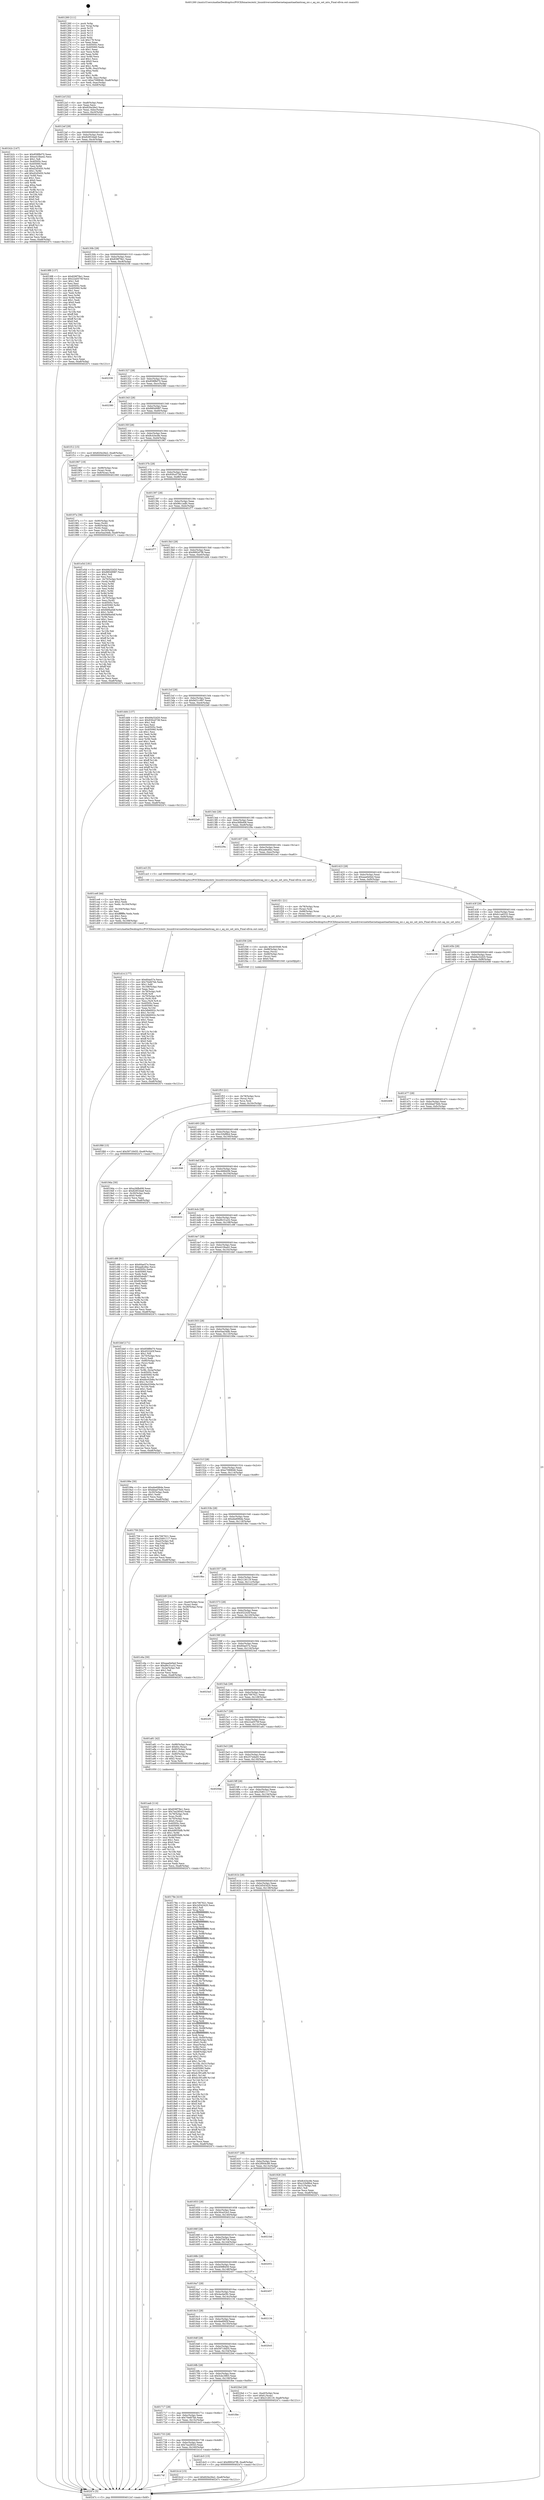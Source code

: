 digraph "0x401260" {
  label = "0x401260 (/mnt/c/Users/mathe/Desktop/tcc/POCII/binaries/extr_linuxdriversnetethernetaquantiaatlanticaq_nic.c_aq_nic_set_mtu_Final-ollvm.out::main(0))"
  labelloc = "t"
  node[shape=record]

  Entry [label="",width=0.3,height=0.3,shape=circle,fillcolor=black,style=filled]
  "0x4012cf" [label="{
     0x4012cf [32]\l
     | [instrs]\l
     &nbsp;&nbsp;0x4012cf \<+6\>: mov -0xa8(%rbp),%eax\l
     &nbsp;&nbsp;0x4012d5 \<+2\>: mov %eax,%ecx\l
     &nbsp;&nbsp;0x4012d7 \<+6\>: sub $0x820e26e2,%ecx\l
     &nbsp;&nbsp;0x4012dd \<+6\>: mov %eax,-0xbc(%rbp)\l
     &nbsp;&nbsp;0x4012e3 \<+6\>: mov %ecx,-0xc0(%rbp)\l
     &nbsp;&nbsp;0x4012e9 \<+6\>: je 0000000000401b2c \<main+0x8cc\>\l
  }"]
  "0x401b2c" [label="{
     0x401b2c [147]\l
     | [instrs]\l
     &nbsp;&nbsp;0x401b2c \<+5\>: mov $0x858f8d70,%eax\l
     &nbsp;&nbsp;0x401b31 \<+5\>: mov $0xe410ba42,%ecx\l
     &nbsp;&nbsp;0x401b36 \<+2\>: mov $0x1,%dl\l
     &nbsp;&nbsp;0x401b38 \<+7\>: mov 0x40505c,%esi\l
     &nbsp;&nbsp;0x401b3f \<+7\>: mov 0x405060,%edi\l
     &nbsp;&nbsp;0x401b46 \<+3\>: mov %esi,%r8d\l
     &nbsp;&nbsp;0x401b49 \<+7\>: sub $0xd2d5450,%r8d\l
     &nbsp;&nbsp;0x401b50 \<+4\>: sub $0x1,%r8d\l
     &nbsp;&nbsp;0x401b54 \<+7\>: add $0xd2d5450,%r8d\l
     &nbsp;&nbsp;0x401b5b \<+4\>: imul %r8d,%esi\l
     &nbsp;&nbsp;0x401b5f \<+3\>: and $0x1,%esi\l
     &nbsp;&nbsp;0x401b62 \<+3\>: cmp $0x0,%esi\l
     &nbsp;&nbsp;0x401b65 \<+4\>: sete %r9b\l
     &nbsp;&nbsp;0x401b69 \<+3\>: cmp $0xa,%edi\l
     &nbsp;&nbsp;0x401b6c \<+4\>: setl %r10b\l
     &nbsp;&nbsp;0x401b70 \<+3\>: mov %r9b,%r11b\l
     &nbsp;&nbsp;0x401b73 \<+4\>: xor $0xff,%r11b\l
     &nbsp;&nbsp;0x401b77 \<+3\>: mov %r10b,%bl\l
     &nbsp;&nbsp;0x401b7a \<+3\>: xor $0xff,%bl\l
     &nbsp;&nbsp;0x401b7d \<+3\>: xor $0x0,%dl\l
     &nbsp;&nbsp;0x401b80 \<+3\>: mov %r11b,%r14b\l
     &nbsp;&nbsp;0x401b83 \<+4\>: and $0x0,%r14b\l
     &nbsp;&nbsp;0x401b87 \<+3\>: and %dl,%r9b\l
     &nbsp;&nbsp;0x401b8a \<+3\>: mov %bl,%r15b\l
     &nbsp;&nbsp;0x401b8d \<+4\>: and $0x0,%r15b\l
     &nbsp;&nbsp;0x401b91 \<+3\>: and %dl,%r10b\l
     &nbsp;&nbsp;0x401b94 \<+3\>: or %r9b,%r14b\l
     &nbsp;&nbsp;0x401b97 \<+3\>: or %r10b,%r15b\l
     &nbsp;&nbsp;0x401b9a \<+3\>: xor %r15b,%r14b\l
     &nbsp;&nbsp;0x401b9d \<+3\>: or %bl,%r11b\l
     &nbsp;&nbsp;0x401ba0 \<+4\>: xor $0xff,%r11b\l
     &nbsp;&nbsp;0x401ba4 \<+3\>: or $0x0,%dl\l
     &nbsp;&nbsp;0x401ba7 \<+3\>: and %dl,%r11b\l
     &nbsp;&nbsp;0x401baa \<+3\>: or %r11b,%r14b\l
     &nbsp;&nbsp;0x401bad \<+4\>: test $0x1,%r14b\l
     &nbsp;&nbsp;0x401bb1 \<+3\>: cmovne %ecx,%eax\l
     &nbsp;&nbsp;0x401bb4 \<+6\>: mov %eax,-0xa8(%rbp)\l
     &nbsp;&nbsp;0x401bba \<+5\>: jmp 000000000040247c \<main+0x121c\>\l
  }"]
  "0x4012ef" [label="{
     0x4012ef [28]\l
     | [instrs]\l
     &nbsp;&nbsp;0x4012ef \<+5\>: jmp 00000000004012f4 \<main+0x94\>\l
     &nbsp;&nbsp;0x4012f4 \<+6\>: mov -0xbc(%rbp),%eax\l
     &nbsp;&nbsp;0x4012fa \<+5\>: sub $0x82853da8,%eax\l
     &nbsp;&nbsp;0x4012ff \<+6\>: mov %eax,-0xc4(%rbp)\l
     &nbsp;&nbsp;0x401305 \<+6\>: je 00000000004019f8 \<main+0x798\>\l
  }"]
  Exit [label="",width=0.3,height=0.3,shape=circle,fillcolor=black,style=filled,peripheries=2]
  "0x4019f8" [label="{
     0x4019f8 [137]\l
     | [instrs]\l
     &nbsp;&nbsp;0x4019f8 \<+5\>: mov $0x838f78e1,%eax\l
     &nbsp;&nbsp;0x4019fd \<+5\>: mov $0x22a0570f,%ecx\l
     &nbsp;&nbsp;0x401a02 \<+2\>: mov $0x1,%dl\l
     &nbsp;&nbsp;0x401a04 \<+2\>: xor %esi,%esi\l
     &nbsp;&nbsp;0x401a06 \<+7\>: mov 0x40505c,%edi\l
     &nbsp;&nbsp;0x401a0d \<+8\>: mov 0x405060,%r8d\l
     &nbsp;&nbsp;0x401a15 \<+3\>: sub $0x1,%esi\l
     &nbsp;&nbsp;0x401a18 \<+3\>: mov %edi,%r9d\l
     &nbsp;&nbsp;0x401a1b \<+3\>: add %esi,%r9d\l
     &nbsp;&nbsp;0x401a1e \<+4\>: imul %r9d,%edi\l
     &nbsp;&nbsp;0x401a22 \<+3\>: and $0x1,%edi\l
     &nbsp;&nbsp;0x401a25 \<+3\>: cmp $0x0,%edi\l
     &nbsp;&nbsp;0x401a28 \<+4\>: sete %r10b\l
     &nbsp;&nbsp;0x401a2c \<+4\>: cmp $0xa,%r8d\l
     &nbsp;&nbsp;0x401a30 \<+4\>: setl %r11b\l
     &nbsp;&nbsp;0x401a34 \<+3\>: mov %r10b,%bl\l
     &nbsp;&nbsp;0x401a37 \<+3\>: xor $0xff,%bl\l
     &nbsp;&nbsp;0x401a3a \<+3\>: mov %r11b,%r14b\l
     &nbsp;&nbsp;0x401a3d \<+4\>: xor $0xff,%r14b\l
     &nbsp;&nbsp;0x401a41 \<+3\>: xor $0x0,%dl\l
     &nbsp;&nbsp;0x401a44 \<+3\>: mov %bl,%r15b\l
     &nbsp;&nbsp;0x401a47 \<+4\>: and $0x0,%r15b\l
     &nbsp;&nbsp;0x401a4b \<+3\>: and %dl,%r10b\l
     &nbsp;&nbsp;0x401a4e \<+3\>: mov %r14b,%r12b\l
     &nbsp;&nbsp;0x401a51 \<+4\>: and $0x0,%r12b\l
     &nbsp;&nbsp;0x401a55 \<+3\>: and %dl,%r11b\l
     &nbsp;&nbsp;0x401a58 \<+3\>: or %r10b,%r15b\l
     &nbsp;&nbsp;0x401a5b \<+3\>: or %r11b,%r12b\l
     &nbsp;&nbsp;0x401a5e \<+3\>: xor %r12b,%r15b\l
     &nbsp;&nbsp;0x401a61 \<+3\>: or %r14b,%bl\l
     &nbsp;&nbsp;0x401a64 \<+3\>: xor $0xff,%bl\l
     &nbsp;&nbsp;0x401a67 \<+3\>: or $0x0,%dl\l
     &nbsp;&nbsp;0x401a6a \<+2\>: and %dl,%bl\l
     &nbsp;&nbsp;0x401a6c \<+3\>: or %bl,%r15b\l
     &nbsp;&nbsp;0x401a6f \<+4\>: test $0x1,%r15b\l
     &nbsp;&nbsp;0x401a73 \<+3\>: cmovne %ecx,%eax\l
     &nbsp;&nbsp;0x401a76 \<+6\>: mov %eax,-0xa8(%rbp)\l
     &nbsp;&nbsp;0x401a7c \<+5\>: jmp 000000000040247c \<main+0x121c\>\l
  }"]
  "0x40130b" [label="{
     0x40130b [28]\l
     | [instrs]\l
     &nbsp;&nbsp;0x40130b \<+5\>: jmp 0000000000401310 \<main+0xb0\>\l
     &nbsp;&nbsp;0x401310 \<+6\>: mov -0xbc(%rbp),%eax\l
     &nbsp;&nbsp;0x401316 \<+5\>: sub $0x838f78e1,%eax\l
     &nbsp;&nbsp;0x40131b \<+6\>: mov %eax,-0xc8(%rbp)\l
     &nbsp;&nbsp;0x401321 \<+6\>: je 0000000000402336 \<main+0x10d6\>\l
  }"]
  "0x401f68" [label="{
     0x401f68 [15]\l
     | [instrs]\l
     &nbsp;&nbsp;0x401f68 \<+10\>: movl $0x59718455,-0xa8(%rbp)\l
     &nbsp;&nbsp;0x401f72 \<+5\>: jmp 000000000040247c \<main+0x121c\>\l
  }"]
  "0x402336" [label="{
     0x402336\l
  }", style=dashed]
  "0x401327" [label="{
     0x401327 [28]\l
     | [instrs]\l
     &nbsp;&nbsp;0x401327 \<+5\>: jmp 000000000040132c \<main+0xcc\>\l
     &nbsp;&nbsp;0x40132c \<+6\>: mov -0xbc(%rbp),%eax\l
     &nbsp;&nbsp;0x401332 \<+5\>: sub $0x858f8d70,%eax\l
     &nbsp;&nbsp;0x401337 \<+6\>: mov %eax,-0xcc(%rbp)\l
     &nbsp;&nbsp;0x40133d \<+6\>: je 0000000000402380 \<main+0x1120\>\l
  }"]
  "0x401f53" [label="{
     0x401f53 [21]\l
     | [instrs]\l
     &nbsp;&nbsp;0x401f53 \<+4\>: mov -0x78(%rbp),%rcx\l
     &nbsp;&nbsp;0x401f57 \<+3\>: mov (%rcx),%rcx\l
     &nbsp;&nbsp;0x401f5a \<+3\>: mov %rcx,%rdi\l
     &nbsp;&nbsp;0x401f5d \<+6\>: mov %eax,-0x16c(%rbp)\l
     &nbsp;&nbsp;0x401f63 \<+5\>: call 0000000000401030 \<free@plt\>\l
     | [calls]\l
     &nbsp;&nbsp;0x401030 \{1\} (unknown)\l
  }"]
  "0x402380" [label="{
     0x402380\l
  }", style=dashed]
  "0x401343" [label="{
     0x401343 [28]\l
     | [instrs]\l
     &nbsp;&nbsp;0x401343 \<+5\>: jmp 0000000000401348 \<main+0xe8\>\l
     &nbsp;&nbsp;0x401348 \<+6\>: mov -0xbc(%rbp),%eax\l
     &nbsp;&nbsp;0x40134e \<+5\>: sub $0x88049987,%eax\l
     &nbsp;&nbsp;0x401353 \<+6\>: mov %eax,-0xd0(%rbp)\l
     &nbsp;&nbsp;0x401359 \<+6\>: je 0000000000401f12 \<main+0xcb2\>\l
  }"]
  "0x401f36" [label="{
     0x401f36 [29]\l
     | [instrs]\l
     &nbsp;&nbsp;0x401f36 \<+10\>: movabs $0x4030d6,%rdi\l
     &nbsp;&nbsp;0x401f40 \<+4\>: mov -0x68(%rbp),%rcx\l
     &nbsp;&nbsp;0x401f44 \<+2\>: mov %eax,(%rcx)\l
     &nbsp;&nbsp;0x401f46 \<+4\>: mov -0x68(%rbp),%rcx\l
     &nbsp;&nbsp;0x401f4a \<+2\>: mov (%rcx),%esi\l
     &nbsp;&nbsp;0x401f4c \<+2\>: mov $0x0,%al\l
     &nbsp;&nbsp;0x401f4e \<+5\>: call 0000000000401040 \<printf@plt\>\l
     | [calls]\l
     &nbsp;&nbsp;0x401040 \{1\} (unknown)\l
  }"]
  "0x401f12" [label="{
     0x401f12 [15]\l
     | [instrs]\l
     &nbsp;&nbsp;0x401f12 \<+10\>: movl $0x820e26e2,-0xa8(%rbp)\l
     &nbsp;&nbsp;0x401f1c \<+5\>: jmp 000000000040247c \<main+0x121c\>\l
  }"]
  "0x40135f" [label="{
     0x40135f [28]\l
     | [instrs]\l
     &nbsp;&nbsp;0x40135f \<+5\>: jmp 0000000000401364 \<main+0x104\>\l
     &nbsp;&nbsp;0x401364 \<+6\>: mov -0xbc(%rbp),%eax\l
     &nbsp;&nbsp;0x40136a \<+5\>: sub $0x8c43ec8e,%eax\l
     &nbsp;&nbsp;0x40136f \<+6\>: mov %eax,-0xd4(%rbp)\l
     &nbsp;&nbsp;0x401375 \<+6\>: je 0000000000401967 \<main+0x707\>\l
  }"]
  "0x401d14" [label="{
     0x401d14 [177]\l
     | [instrs]\l
     &nbsp;&nbsp;0x401d14 \<+5\>: mov $0x60ae57e,%ecx\l
     &nbsp;&nbsp;0x401d19 \<+5\>: mov $0x70efd7bb,%edx\l
     &nbsp;&nbsp;0x401d1e \<+3\>: mov $0x1,%dil\l
     &nbsp;&nbsp;0x401d21 \<+6\>: mov -0x168(%rbp),%esi\l
     &nbsp;&nbsp;0x401d27 \<+3\>: imul %eax,%esi\l
     &nbsp;&nbsp;0x401d2a \<+4\>: mov -0x78(%rbp),%r8\l
     &nbsp;&nbsp;0x401d2e \<+3\>: mov (%r8),%r8\l
     &nbsp;&nbsp;0x401d31 \<+4\>: mov -0x70(%rbp),%r9\l
     &nbsp;&nbsp;0x401d35 \<+3\>: movslq (%r9),%r9\l
     &nbsp;&nbsp;0x401d38 \<+4\>: mov %esi,(%r8,%r9,4)\l
     &nbsp;&nbsp;0x401d3c \<+7\>: mov 0x40505c,%eax\l
     &nbsp;&nbsp;0x401d43 \<+7\>: mov 0x405060,%esi\l
     &nbsp;&nbsp;0x401d4a \<+3\>: mov %eax,%r10d\l
     &nbsp;&nbsp;0x401d4d \<+7\>: sub $0x3db6002c,%r10d\l
     &nbsp;&nbsp;0x401d54 \<+4\>: sub $0x1,%r10d\l
     &nbsp;&nbsp;0x401d58 \<+7\>: add $0x3db6002c,%r10d\l
     &nbsp;&nbsp;0x401d5f \<+4\>: imul %r10d,%eax\l
     &nbsp;&nbsp;0x401d63 \<+3\>: and $0x1,%eax\l
     &nbsp;&nbsp;0x401d66 \<+3\>: cmp $0x0,%eax\l
     &nbsp;&nbsp;0x401d69 \<+4\>: sete %r11b\l
     &nbsp;&nbsp;0x401d6d \<+3\>: cmp $0xa,%esi\l
     &nbsp;&nbsp;0x401d70 \<+3\>: setl %bl\l
     &nbsp;&nbsp;0x401d73 \<+3\>: mov %r11b,%r14b\l
     &nbsp;&nbsp;0x401d76 \<+4\>: xor $0xff,%r14b\l
     &nbsp;&nbsp;0x401d7a \<+3\>: mov %bl,%r15b\l
     &nbsp;&nbsp;0x401d7d \<+4\>: xor $0xff,%r15b\l
     &nbsp;&nbsp;0x401d81 \<+4\>: xor $0x0,%dil\l
     &nbsp;&nbsp;0x401d85 \<+3\>: mov %r14b,%r12b\l
     &nbsp;&nbsp;0x401d88 \<+4\>: and $0x0,%r12b\l
     &nbsp;&nbsp;0x401d8c \<+3\>: and %dil,%r11b\l
     &nbsp;&nbsp;0x401d8f \<+3\>: mov %r15b,%r13b\l
     &nbsp;&nbsp;0x401d92 \<+4\>: and $0x0,%r13b\l
     &nbsp;&nbsp;0x401d96 \<+3\>: and %dil,%bl\l
     &nbsp;&nbsp;0x401d99 \<+3\>: or %r11b,%r12b\l
     &nbsp;&nbsp;0x401d9c \<+3\>: or %bl,%r13b\l
     &nbsp;&nbsp;0x401d9f \<+3\>: xor %r13b,%r12b\l
     &nbsp;&nbsp;0x401da2 \<+3\>: or %r15b,%r14b\l
     &nbsp;&nbsp;0x401da5 \<+4\>: xor $0xff,%r14b\l
     &nbsp;&nbsp;0x401da9 \<+4\>: or $0x0,%dil\l
     &nbsp;&nbsp;0x401dad \<+3\>: and %dil,%r14b\l
     &nbsp;&nbsp;0x401db0 \<+3\>: or %r14b,%r12b\l
     &nbsp;&nbsp;0x401db3 \<+4\>: test $0x1,%r12b\l
     &nbsp;&nbsp;0x401db7 \<+3\>: cmovne %edx,%ecx\l
     &nbsp;&nbsp;0x401dba \<+6\>: mov %ecx,-0xa8(%rbp)\l
     &nbsp;&nbsp;0x401dc0 \<+5\>: jmp 000000000040247c \<main+0x121c\>\l
  }"]
  "0x401967" [label="{
     0x401967 [19]\l
     | [instrs]\l
     &nbsp;&nbsp;0x401967 \<+7\>: mov -0x98(%rbp),%rax\l
     &nbsp;&nbsp;0x40196e \<+3\>: mov (%rax),%rax\l
     &nbsp;&nbsp;0x401971 \<+4\>: mov 0x8(%rax),%rdi\l
     &nbsp;&nbsp;0x401975 \<+5\>: call 0000000000401060 \<atoi@plt\>\l
     | [calls]\l
     &nbsp;&nbsp;0x401060 \{1\} (unknown)\l
  }"]
  "0x40137b" [label="{
     0x40137b [28]\l
     | [instrs]\l
     &nbsp;&nbsp;0x40137b \<+5\>: jmp 0000000000401380 \<main+0x120\>\l
     &nbsp;&nbsp;0x401380 \<+6\>: mov -0xbc(%rbp),%eax\l
     &nbsp;&nbsp;0x401386 \<+5\>: sub $0x930cd738,%eax\l
     &nbsp;&nbsp;0x40138b \<+6\>: mov %eax,-0xd8(%rbp)\l
     &nbsp;&nbsp;0x401391 \<+6\>: je 0000000000401e5d \<main+0xbfd\>\l
  }"]
  "0x401ce8" [label="{
     0x401ce8 [44]\l
     | [instrs]\l
     &nbsp;&nbsp;0x401ce8 \<+2\>: xor %ecx,%ecx\l
     &nbsp;&nbsp;0x401cea \<+5\>: mov $0x2,%edx\l
     &nbsp;&nbsp;0x401cef \<+6\>: mov %edx,-0x164(%rbp)\l
     &nbsp;&nbsp;0x401cf5 \<+1\>: cltd\l
     &nbsp;&nbsp;0x401cf6 \<+6\>: mov -0x164(%rbp),%esi\l
     &nbsp;&nbsp;0x401cfc \<+2\>: idiv %esi\l
     &nbsp;&nbsp;0x401cfe \<+6\>: imul $0xfffffffe,%edx,%edx\l
     &nbsp;&nbsp;0x401d04 \<+3\>: sub $0x1,%ecx\l
     &nbsp;&nbsp;0x401d07 \<+2\>: sub %ecx,%edx\l
     &nbsp;&nbsp;0x401d09 \<+6\>: mov %edx,-0x168(%rbp)\l
     &nbsp;&nbsp;0x401d0f \<+5\>: call 0000000000401160 \<next_i\>\l
     | [calls]\l
     &nbsp;&nbsp;0x401160 \{1\} (/mnt/c/Users/mathe/Desktop/tcc/POCII/binaries/extr_linuxdriversnetethernetaquantiaatlanticaq_nic.c_aq_nic_set_mtu_Final-ollvm.out::next_i)\l
  }"]
  "0x401e5d" [label="{
     0x401e5d [181]\l
     | [instrs]\l
     &nbsp;&nbsp;0x401e5d \<+5\>: mov $0xb9a32d20,%eax\l
     &nbsp;&nbsp;0x401e62 \<+5\>: mov $0x88049987,%ecx\l
     &nbsp;&nbsp;0x401e67 \<+2\>: mov $0x1,%dl\l
     &nbsp;&nbsp;0x401e69 \<+2\>: xor %esi,%esi\l
     &nbsp;&nbsp;0x401e6b \<+4\>: mov -0x70(%rbp),%rdi\l
     &nbsp;&nbsp;0x401e6f \<+3\>: mov (%rdi),%r8d\l
     &nbsp;&nbsp;0x401e72 \<+3\>: mov %esi,%r9d\l
     &nbsp;&nbsp;0x401e75 \<+3\>: sub %r8d,%r9d\l
     &nbsp;&nbsp;0x401e78 \<+3\>: mov %esi,%r8d\l
     &nbsp;&nbsp;0x401e7b \<+4\>: sub $0x1,%r8d\l
     &nbsp;&nbsp;0x401e7f \<+3\>: add %r8d,%r9d\l
     &nbsp;&nbsp;0x401e82 \<+3\>: sub %r9d,%esi\l
     &nbsp;&nbsp;0x401e85 \<+4\>: mov -0x70(%rbp),%rdi\l
     &nbsp;&nbsp;0x401e89 \<+2\>: mov %esi,(%rdi)\l
     &nbsp;&nbsp;0x401e8b \<+7\>: mov 0x40505c,%esi\l
     &nbsp;&nbsp;0x401e92 \<+8\>: mov 0x405060,%r8d\l
     &nbsp;&nbsp;0x401e9a \<+3\>: mov %esi,%r9d\l
     &nbsp;&nbsp;0x401e9d \<+7\>: sub $0x9df4a0df,%r9d\l
     &nbsp;&nbsp;0x401ea4 \<+4\>: sub $0x1,%r9d\l
     &nbsp;&nbsp;0x401ea8 \<+7\>: add $0x9df4a0df,%r9d\l
     &nbsp;&nbsp;0x401eaf \<+4\>: imul %r9d,%esi\l
     &nbsp;&nbsp;0x401eb3 \<+3\>: and $0x1,%esi\l
     &nbsp;&nbsp;0x401eb6 \<+3\>: cmp $0x0,%esi\l
     &nbsp;&nbsp;0x401eb9 \<+4\>: sete %r10b\l
     &nbsp;&nbsp;0x401ebd \<+4\>: cmp $0xa,%r8d\l
     &nbsp;&nbsp;0x401ec1 \<+4\>: setl %r11b\l
     &nbsp;&nbsp;0x401ec5 \<+3\>: mov %r10b,%bl\l
     &nbsp;&nbsp;0x401ec8 \<+3\>: xor $0xff,%bl\l
     &nbsp;&nbsp;0x401ecb \<+3\>: mov %r11b,%r14b\l
     &nbsp;&nbsp;0x401ece \<+4\>: xor $0xff,%r14b\l
     &nbsp;&nbsp;0x401ed2 \<+3\>: xor $0x1,%dl\l
     &nbsp;&nbsp;0x401ed5 \<+3\>: mov %bl,%r15b\l
     &nbsp;&nbsp;0x401ed8 \<+4\>: and $0xff,%r15b\l
     &nbsp;&nbsp;0x401edc \<+3\>: and %dl,%r10b\l
     &nbsp;&nbsp;0x401edf \<+3\>: mov %r14b,%r12b\l
     &nbsp;&nbsp;0x401ee2 \<+4\>: and $0xff,%r12b\l
     &nbsp;&nbsp;0x401ee6 \<+3\>: and %dl,%r11b\l
     &nbsp;&nbsp;0x401ee9 \<+3\>: or %r10b,%r15b\l
     &nbsp;&nbsp;0x401eec \<+3\>: or %r11b,%r12b\l
     &nbsp;&nbsp;0x401eef \<+3\>: xor %r12b,%r15b\l
     &nbsp;&nbsp;0x401ef2 \<+3\>: or %r14b,%bl\l
     &nbsp;&nbsp;0x401ef5 \<+3\>: xor $0xff,%bl\l
     &nbsp;&nbsp;0x401ef8 \<+3\>: or $0x1,%dl\l
     &nbsp;&nbsp;0x401efb \<+2\>: and %dl,%bl\l
     &nbsp;&nbsp;0x401efd \<+3\>: or %bl,%r15b\l
     &nbsp;&nbsp;0x401f00 \<+4\>: test $0x1,%r15b\l
     &nbsp;&nbsp;0x401f04 \<+3\>: cmovne %ecx,%eax\l
     &nbsp;&nbsp;0x401f07 \<+6\>: mov %eax,-0xa8(%rbp)\l
     &nbsp;&nbsp;0x401f0d \<+5\>: jmp 000000000040247c \<main+0x121c\>\l
  }"]
  "0x401397" [label="{
     0x401397 [28]\l
     | [instrs]\l
     &nbsp;&nbsp;0x401397 \<+5\>: jmp 000000000040139c \<main+0x13c\>\l
     &nbsp;&nbsp;0x40139c \<+6\>: mov -0xbc(%rbp),%eax\l
     &nbsp;&nbsp;0x4013a2 \<+5\>: sub $0x96c1adfc,%eax\l
     &nbsp;&nbsp;0x4013a7 \<+6\>: mov %eax,-0xdc(%rbp)\l
     &nbsp;&nbsp;0x4013ad \<+6\>: je 0000000000401f77 \<main+0xd17\>\l
  }"]
  "0x40174f" [label="{
     0x40174f\l
  }", style=dashed]
  "0x401f77" [label="{
     0x401f77\l
  }", style=dashed]
  "0x4013b3" [label="{
     0x4013b3 [28]\l
     | [instrs]\l
     &nbsp;&nbsp;0x4013b3 \<+5\>: jmp 00000000004013b8 \<main+0x158\>\l
     &nbsp;&nbsp;0x4013b8 \<+6\>: mov -0xbc(%rbp),%eax\l
     &nbsp;&nbsp;0x4013be \<+5\>: sub $0x9992d7f8,%eax\l
     &nbsp;&nbsp;0x4013c3 \<+6\>: mov %eax,-0xe0(%rbp)\l
     &nbsp;&nbsp;0x4013c9 \<+6\>: je 0000000000401dd4 \<main+0xb74\>\l
  }"]
  "0x401b1d" [label="{
     0x401b1d [15]\l
     | [instrs]\l
     &nbsp;&nbsp;0x401b1d \<+10\>: movl $0x820e26e2,-0xa8(%rbp)\l
     &nbsp;&nbsp;0x401b27 \<+5\>: jmp 000000000040247c \<main+0x121c\>\l
  }"]
  "0x401dd4" [label="{
     0x401dd4 [137]\l
     | [instrs]\l
     &nbsp;&nbsp;0x401dd4 \<+5\>: mov $0xb9a32d20,%eax\l
     &nbsp;&nbsp;0x401dd9 \<+5\>: mov $0x930cd738,%ecx\l
     &nbsp;&nbsp;0x401dde \<+2\>: mov $0x1,%dl\l
     &nbsp;&nbsp;0x401de0 \<+2\>: xor %esi,%esi\l
     &nbsp;&nbsp;0x401de2 \<+7\>: mov 0x40505c,%edi\l
     &nbsp;&nbsp;0x401de9 \<+8\>: mov 0x405060,%r8d\l
     &nbsp;&nbsp;0x401df1 \<+3\>: sub $0x1,%esi\l
     &nbsp;&nbsp;0x401df4 \<+3\>: mov %edi,%r9d\l
     &nbsp;&nbsp;0x401df7 \<+3\>: add %esi,%r9d\l
     &nbsp;&nbsp;0x401dfa \<+4\>: imul %r9d,%edi\l
     &nbsp;&nbsp;0x401dfe \<+3\>: and $0x1,%edi\l
     &nbsp;&nbsp;0x401e01 \<+3\>: cmp $0x0,%edi\l
     &nbsp;&nbsp;0x401e04 \<+4\>: sete %r10b\l
     &nbsp;&nbsp;0x401e08 \<+4\>: cmp $0xa,%r8d\l
     &nbsp;&nbsp;0x401e0c \<+4\>: setl %r11b\l
     &nbsp;&nbsp;0x401e10 \<+3\>: mov %r10b,%bl\l
     &nbsp;&nbsp;0x401e13 \<+3\>: xor $0xff,%bl\l
     &nbsp;&nbsp;0x401e16 \<+3\>: mov %r11b,%r14b\l
     &nbsp;&nbsp;0x401e19 \<+4\>: xor $0xff,%r14b\l
     &nbsp;&nbsp;0x401e1d \<+3\>: xor $0x1,%dl\l
     &nbsp;&nbsp;0x401e20 \<+3\>: mov %bl,%r15b\l
     &nbsp;&nbsp;0x401e23 \<+4\>: and $0xff,%r15b\l
     &nbsp;&nbsp;0x401e27 \<+3\>: and %dl,%r10b\l
     &nbsp;&nbsp;0x401e2a \<+3\>: mov %r14b,%r12b\l
     &nbsp;&nbsp;0x401e2d \<+4\>: and $0xff,%r12b\l
     &nbsp;&nbsp;0x401e31 \<+3\>: and %dl,%r11b\l
     &nbsp;&nbsp;0x401e34 \<+3\>: or %r10b,%r15b\l
     &nbsp;&nbsp;0x401e37 \<+3\>: or %r11b,%r12b\l
     &nbsp;&nbsp;0x401e3a \<+3\>: xor %r12b,%r15b\l
     &nbsp;&nbsp;0x401e3d \<+3\>: or %r14b,%bl\l
     &nbsp;&nbsp;0x401e40 \<+3\>: xor $0xff,%bl\l
     &nbsp;&nbsp;0x401e43 \<+3\>: or $0x1,%dl\l
     &nbsp;&nbsp;0x401e46 \<+2\>: and %dl,%bl\l
     &nbsp;&nbsp;0x401e48 \<+3\>: or %bl,%r15b\l
     &nbsp;&nbsp;0x401e4b \<+4\>: test $0x1,%r15b\l
     &nbsp;&nbsp;0x401e4f \<+3\>: cmovne %ecx,%eax\l
     &nbsp;&nbsp;0x401e52 \<+6\>: mov %eax,-0xa8(%rbp)\l
     &nbsp;&nbsp;0x401e58 \<+5\>: jmp 000000000040247c \<main+0x121c\>\l
  }"]
  "0x4013cf" [label="{
     0x4013cf [28]\l
     | [instrs]\l
     &nbsp;&nbsp;0x4013cf \<+5\>: jmp 00000000004013d4 \<main+0x174\>\l
     &nbsp;&nbsp;0x4013d4 \<+6\>: mov -0xbc(%rbp),%eax\l
     &nbsp;&nbsp;0x4013da \<+5\>: sub $0x9d31c997,%eax\l
     &nbsp;&nbsp;0x4013df \<+6\>: mov %eax,-0xe4(%rbp)\l
     &nbsp;&nbsp;0x4013e5 \<+6\>: je 00000000004022a9 \<main+0x1049\>\l
  }"]
  "0x401733" [label="{
     0x401733 [28]\l
     | [instrs]\l
     &nbsp;&nbsp;0x401733 \<+5\>: jmp 0000000000401738 \<main+0x4d8\>\l
     &nbsp;&nbsp;0x401738 \<+6\>: mov -0xbc(%rbp),%eax\l
     &nbsp;&nbsp;0x40173e \<+5\>: sub $0x7ea28543,%eax\l
     &nbsp;&nbsp;0x401743 \<+6\>: mov %eax,-0x160(%rbp)\l
     &nbsp;&nbsp;0x401749 \<+6\>: je 0000000000401b1d \<main+0x8bd\>\l
  }"]
  "0x4022a9" [label="{
     0x4022a9\l
  }", style=dashed]
  "0x4013eb" [label="{
     0x4013eb [28]\l
     | [instrs]\l
     &nbsp;&nbsp;0x4013eb \<+5\>: jmp 00000000004013f0 \<main+0x190\>\l
     &nbsp;&nbsp;0x4013f0 \<+6\>: mov -0xbc(%rbp),%eax\l
     &nbsp;&nbsp;0x4013f6 \<+5\>: sub $0xa36fbd08,%eax\l
     &nbsp;&nbsp;0x4013fb \<+6\>: mov %eax,-0xe8(%rbp)\l
     &nbsp;&nbsp;0x401401 \<+6\>: je 000000000040229a \<main+0x103a\>\l
  }"]
  "0x401dc5" [label="{
     0x401dc5 [15]\l
     | [instrs]\l
     &nbsp;&nbsp;0x401dc5 \<+10\>: movl $0x9992d7f8,-0xa8(%rbp)\l
     &nbsp;&nbsp;0x401dcf \<+5\>: jmp 000000000040247c \<main+0x121c\>\l
  }"]
  "0x40229a" [label="{
     0x40229a\l
  }", style=dashed]
  "0x401407" [label="{
     0x401407 [28]\l
     | [instrs]\l
     &nbsp;&nbsp;0x401407 \<+5\>: jmp 000000000040140c \<main+0x1ac\>\l
     &nbsp;&nbsp;0x40140c \<+6\>: mov -0xbc(%rbp),%eax\l
     &nbsp;&nbsp;0x401412 \<+5\>: sub $0xaa8cdfac,%eax\l
     &nbsp;&nbsp;0x401417 \<+6\>: mov %eax,-0xec(%rbp)\l
     &nbsp;&nbsp;0x40141d \<+6\>: je 0000000000401ce3 \<main+0xa83\>\l
  }"]
  "0x401717" [label="{
     0x401717 [28]\l
     | [instrs]\l
     &nbsp;&nbsp;0x401717 \<+5\>: jmp 000000000040171c \<main+0x4bc\>\l
     &nbsp;&nbsp;0x40171c \<+6\>: mov -0xbc(%rbp),%eax\l
     &nbsp;&nbsp;0x401722 \<+5\>: sub $0x70efd7bb,%eax\l
     &nbsp;&nbsp;0x401727 \<+6\>: mov %eax,-0x15c(%rbp)\l
     &nbsp;&nbsp;0x40172d \<+6\>: je 0000000000401dc5 \<main+0xb65\>\l
  }"]
  "0x401ce3" [label="{
     0x401ce3 [5]\l
     | [instrs]\l
     &nbsp;&nbsp;0x401ce3 \<+5\>: call 0000000000401160 \<next_i\>\l
     | [calls]\l
     &nbsp;&nbsp;0x401160 \{1\} (/mnt/c/Users/mathe/Desktop/tcc/POCII/binaries/extr_linuxdriversnetethernetaquantiaatlanticaq_nic.c_aq_nic_set_mtu_Final-ollvm.out::next_i)\l
  }"]
  "0x401423" [label="{
     0x401423 [28]\l
     | [instrs]\l
     &nbsp;&nbsp;0x401423 \<+5\>: jmp 0000000000401428 \<main+0x1c8\>\l
     &nbsp;&nbsp;0x401428 \<+6\>: mov -0xbc(%rbp),%eax\l
     &nbsp;&nbsp;0x40142e \<+5\>: sub $0xaaa0e0ed,%eax\l
     &nbsp;&nbsp;0x401433 \<+6\>: mov %eax,-0xf0(%rbp)\l
     &nbsp;&nbsp;0x401439 \<+6\>: je 0000000000401f21 \<main+0xcc1\>\l
  }"]
  "0x401fbe" [label="{
     0x401fbe\l
  }", style=dashed]
  "0x401f21" [label="{
     0x401f21 [21]\l
     | [instrs]\l
     &nbsp;&nbsp;0x401f21 \<+4\>: mov -0x78(%rbp),%rax\l
     &nbsp;&nbsp;0x401f25 \<+3\>: mov (%rax),%rdi\l
     &nbsp;&nbsp;0x401f28 \<+7\>: mov -0x88(%rbp),%rax\l
     &nbsp;&nbsp;0x401f2f \<+2\>: mov (%rax),%esi\l
     &nbsp;&nbsp;0x401f31 \<+5\>: call 0000000000401240 \<aq_nic_set_mtu\>\l
     | [calls]\l
     &nbsp;&nbsp;0x401240 \{1\} (/mnt/c/Users/mathe/Desktop/tcc/POCII/binaries/extr_linuxdriversnetethernetaquantiaatlanticaq_nic.c_aq_nic_set_mtu_Final-ollvm.out::aq_nic_set_mtu)\l
  }"]
  "0x40143f" [label="{
     0x40143f [28]\l
     | [instrs]\l
     &nbsp;&nbsp;0x40143f \<+5\>: jmp 0000000000401444 \<main+0x1e4\>\l
     &nbsp;&nbsp;0x401444 \<+6\>: mov -0xbc(%rbp),%eax\l
     &nbsp;&nbsp;0x40144a \<+5\>: sub $0xb1ca6532,%eax\l
     &nbsp;&nbsp;0x40144f \<+6\>: mov %eax,-0xf4(%rbp)\l
     &nbsp;&nbsp;0x401455 \<+6\>: je 0000000000402238 \<main+0xfd8\>\l
  }"]
  "0x4016fb" [label="{
     0x4016fb [28]\l
     | [instrs]\l
     &nbsp;&nbsp;0x4016fb \<+5\>: jmp 0000000000401700 \<main+0x4a0\>\l
     &nbsp;&nbsp;0x401700 \<+6\>: mov -0xbc(%rbp),%eax\l
     &nbsp;&nbsp;0x401706 \<+5\>: sub $0x5cbc3903,%eax\l
     &nbsp;&nbsp;0x40170b \<+6\>: mov %eax,-0x158(%rbp)\l
     &nbsp;&nbsp;0x401711 \<+6\>: je 0000000000401fbe \<main+0xd5e\>\l
  }"]
  "0x402238" [label="{
     0x402238\l
  }", style=dashed]
  "0x40145b" [label="{
     0x40145b [28]\l
     | [instrs]\l
     &nbsp;&nbsp;0x40145b \<+5\>: jmp 0000000000401460 \<main+0x200\>\l
     &nbsp;&nbsp;0x401460 \<+6\>: mov -0xbc(%rbp),%eax\l
     &nbsp;&nbsp;0x401466 \<+5\>: sub $0xb9a32d20,%eax\l
     &nbsp;&nbsp;0x40146b \<+6\>: mov %eax,-0xf8(%rbp)\l
     &nbsp;&nbsp;0x401471 \<+6\>: je 0000000000402408 \<main+0x11a8\>\l
  }"]
  "0x4022bd" [label="{
     0x4022bd [28]\l
     | [instrs]\l
     &nbsp;&nbsp;0x4022bd \<+7\>: mov -0xa0(%rbp),%rax\l
     &nbsp;&nbsp;0x4022c4 \<+6\>: movl $0x0,(%rax)\l
     &nbsp;&nbsp;0x4022ca \<+10\>: movl $0x2126119,-0xa8(%rbp)\l
     &nbsp;&nbsp;0x4022d4 \<+5\>: jmp 000000000040247c \<main+0x121c\>\l
  }"]
  "0x402408" [label="{
     0x402408\l
  }", style=dashed]
  "0x401477" [label="{
     0x401477 [28]\l
     | [instrs]\l
     &nbsp;&nbsp;0x401477 \<+5\>: jmp 000000000040147c \<main+0x21c\>\l
     &nbsp;&nbsp;0x40147c \<+6\>: mov -0xbc(%rbp),%eax\l
     &nbsp;&nbsp;0x401482 \<+5\>: sub $0xbbad7bd4,%eax\l
     &nbsp;&nbsp;0x401487 \<+6\>: mov %eax,-0xfc(%rbp)\l
     &nbsp;&nbsp;0x40148d \<+6\>: je 00000000004019da \<main+0x77a\>\l
  }"]
  "0x4016df" [label="{
     0x4016df [28]\l
     | [instrs]\l
     &nbsp;&nbsp;0x4016df \<+5\>: jmp 00000000004016e4 \<main+0x484\>\l
     &nbsp;&nbsp;0x4016e4 \<+6\>: mov -0xbc(%rbp),%eax\l
     &nbsp;&nbsp;0x4016ea \<+5\>: sub $0x59718455,%eax\l
     &nbsp;&nbsp;0x4016ef \<+6\>: mov %eax,-0x154(%rbp)\l
     &nbsp;&nbsp;0x4016f5 \<+6\>: je 00000000004022bd \<main+0x105d\>\l
  }"]
  "0x4019da" [label="{
     0x4019da [30]\l
     | [instrs]\l
     &nbsp;&nbsp;0x4019da \<+5\>: mov $0xa36fbd08,%eax\l
     &nbsp;&nbsp;0x4019df \<+5\>: mov $0x82853da8,%ecx\l
     &nbsp;&nbsp;0x4019e4 \<+3\>: mov -0x30(%rbp),%edx\l
     &nbsp;&nbsp;0x4019e7 \<+3\>: cmp $0x0,%edx\l
     &nbsp;&nbsp;0x4019ea \<+3\>: cmove %ecx,%eax\l
     &nbsp;&nbsp;0x4019ed \<+6\>: mov %eax,-0xa8(%rbp)\l
     &nbsp;&nbsp;0x4019f3 \<+5\>: jmp 000000000040247c \<main+0x121c\>\l
  }"]
  "0x401493" [label="{
     0x401493 [28]\l
     | [instrs]\l
     &nbsp;&nbsp;0x401493 \<+5\>: jmp 0000000000401498 \<main+0x238\>\l
     &nbsp;&nbsp;0x401498 \<+6\>: mov -0xbc(%rbp),%eax\l
     &nbsp;&nbsp;0x40149e \<+5\>: sub $0xc32bf8b4,%eax\l
     &nbsp;&nbsp;0x4014a3 \<+6\>: mov %eax,-0x100(%rbp)\l
     &nbsp;&nbsp;0x4014a9 \<+6\>: je 0000000000401946 \<main+0x6e6\>\l
  }"]
  "0x4020c0" [label="{
     0x4020c0\l
  }", style=dashed]
  "0x401946" [label="{
     0x401946\l
  }", style=dashed]
  "0x4014af" [label="{
     0x4014af [28]\l
     | [instrs]\l
     &nbsp;&nbsp;0x4014af \<+5\>: jmp 00000000004014b4 \<main+0x254\>\l
     &nbsp;&nbsp;0x4014b4 \<+6\>: mov -0xbc(%rbp),%eax\l
     &nbsp;&nbsp;0x4014ba \<+5\>: sub $0xc66fd456,%eax\l
     &nbsp;&nbsp;0x4014bf \<+6\>: mov %eax,-0x104(%rbp)\l
     &nbsp;&nbsp;0x4014c5 \<+6\>: je 0000000000402432 \<main+0x11d2\>\l
  }"]
  "0x4016c3" [label="{
     0x4016c3 [28]\l
     | [instrs]\l
     &nbsp;&nbsp;0x4016c3 \<+5\>: jmp 00000000004016c8 \<main+0x468\>\l
     &nbsp;&nbsp;0x4016c8 \<+6\>: mov -0xbc(%rbp),%eax\l
     &nbsp;&nbsp;0x4016ce \<+5\>: sub $0x4bef093f,%eax\l
     &nbsp;&nbsp;0x4016d3 \<+6\>: mov %eax,-0x150(%rbp)\l
     &nbsp;&nbsp;0x4016d9 \<+6\>: je 00000000004020c0 \<main+0xe60\>\l
  }"]
  "0x402432" [label="{
     0x402432\l
  }", style=dashed]
  "0x4014cb" [label="{
     0x4014cb [28]\l
     | [instrs]\l
     &nbsp;&nbsp;0x4014cb \<+5\>: jmp 00000000004014d0 \<main+0x270\>\l
     &nbsp;&nbsp;0x4014d0 \<+6\>: mov -0xbc(%rbp),%eax\l
     &nbsp;&nbsp;0x4014d6 \<+5\>: sub $0xd9c31a32,%eax\l
     &nbsp;&nbsp;0x4014db \<+6\>: mov %eax,-0x108(%rbp)\l
     &nbsp;&nbsp;0x4014e1 \<+6\>: je 0000000000401c88 \<main+0xa28\>\l
  }"]
  "0x402134" [label="{
     0x402134\l
  }", style=dashed]
  "0x401c88" [label="{
     0x401c88 [91]\l
     | [instrs]\l
     &nbsp;&nbsp;0x401c88 \<+5\>: mov $0x60ae57e,%eax\l
     &nbsp;&nbsp;0x401c8d \<+5\>: mov $0xaa8cdfac,%ecx\l
     &nbsp;&nbsp;0x401c92 \<+7\>: mov 0x40505c,%edx\l
     &nbsp;&nbsp;0x401c99 \<+7\>: mov 0x405060,%esi\l
     &nbsp;&nbsp;0x401ca0 \<+2\>: mov %edx,%edi\l
     &nbsp;&nbsp;0x401ca2 \<+6\>: add $0x60abdfc7,%edi\l
     &nbsp;&nbsp;0x401ca8 \<+3\>: sub $0x1,%edi\l
     &nbsp;&nbsp;0x401cab \<+6\>: sub $0x60abdfc7,%edi\l
     &nbsp;&nbsp;0x401cb1 \<+3\>: imul %edi,%edx\l
     &nbsp;&nbsp;0x401cb4 \<+3\>: and $0x1,%edx\l
     &nbsp;&nbsp;0x401cb7 \<+3\>: cmp $0x0,%edx\l
     &nbsp;&nbsp;0x401cba \<+4\>: sete %r8b\l
     &nbsp;&nbsp;0x401cbe \<+3\>: cmp $0xa,%esi\l
     &nbsp;&nbsp;0x401cc1 \<+4\>: setl %r9b\l
     &nbsp;&nbsp;0x401cc5 \<+3\>: mov %r8b,%r10b\l
     &nbsp;&nbsp;0x401cc8 \<+3\>: and %r9b,%r10b\l
     &nbsp;&nbsp;0x401ccb \<+3\>: xor %r9b,%r8b\l
     &nbsp;&nbsp;0x401cce \<+3\>: or %r8b,%r10b\l
     &nbsp;&nbsp;0x401cd1 \<+4\>: test $0x1,%r10b\l
     &nbsp;&nbsp;0x401cd5 \<+3\>: cmovne %ecx,%eax\l
     &nbsp;&nbsp;0x401cd8 \<+6\>: mov %eax,-0xa8(%rbp)\l
     &nbsp;&nbsp;0x401cde \<+5\>: jmp 000000000040247c \<main+0x121c\>\l
  }"]
  "0x4014e7" [label="{
     0x4014e7 [28]\l
     | [instrs]\l
     &nbsp;&nbsp;0x4014e7 \<+5\>: jmp 00000000004014ec \<main+0x28c\>\l
     &nbsp;&nbsp;0x4014ec \<+6\>: mov -0xbc(%rbp),%eax\l
     &nbsp;&nbsp;0x4014f2 \<+5\>: sub $0xe410ba42,%eax\l
     &nbsp;&nbsp;0x4014f7 \<+6\>: mov %eax,-0x10c(%rbp)\l
     &nbsp;&nbsp;0x4014fd \<+6\>: je 0000000000401bbf \<main+0x95f\>\l
  }"]
  "0x4016a7" [label="{
     0x4016a7 [28]\l
     | [instrs]\l
     &nbsp;&nbsp;0x4016a7 \<+5\>: jmp 00000000004016ac \<main+0x44c\>\l
     &nbsp;&nbsp;0x4016ac \<+6\>: mov -0xbc(%rbp),%eax\l
     &nbsp;&nbsp;0x4016b2 \<+5\>: sub $0x4acbe5fc,%eax\l
     &nbsp;&nbsp;0x4016b7 \<+6\>: mov %eax,-0x14c(%rbp)\l
     &nbsp;&nbsp;0x4016bd \<+6\>: je 0000000000402134 \<main+0xed4\>\l
  }"]
  "0x401bbf" [label="{
     0x401bbf [171]\l
     | [instrs]\l
     &nbsp;&nbsp;0x401bbf \<+5\>: mov $0x858f8d70,%eax\l
     &nbsp;&nbsp;0x401bc4 \<+5\>: mov $0x452243f,%ecx\l
     &nbsp;&nbsp;0x401bc9 \<+2\>: mov $0x1,%dl\l
     &nbsp;&nbsp;0x401bcb \<+4\>: mov -0x70(%rbp),%rsi\l
     &nbsp;&nbsp;0x401bcf \<+2\>: mov (%rsi),%edi\l
     &nbsp;&nbsp;0x401bd1 \<+4\>: mov -0x80(%rbp),%rsi\l
     &nbsp;&nbsp;0x401bd5 \<+2\>: cmp (%rsi),%edi\l
     &nbsp;&nbsp;0x401bd7 \<+4\>: setl %r8b\l
     &nbsp;&nbsp;0x401bdb \<+4\>: and $0x1,%r8b\l
     &nbsp;&nbsp;0x401bdf \<+4\>: mov %r8b,-0x2a(%rbp)\l
     &nbsp;&nbsp;0x401be3 \<+7\>: mov 0x40505c,%edi\l
     &nbsp;&nbsp;0x401bea \<+8\>: mov 0x405060,%r9d\l
     &nbsp;&nbsp;0x401bf2 \<+3\>: mov %edi,%r10d\l
     &nbsp;&nbsp;0x401bf5 \<+7\>: sub $0xbbc02b8a,%r10d\l
     &nbsp;&nbsp;0x401bfc \<+4\>: sub $0x1,%r10d\l
     &nbsp;&nbsp;0x401c00 \<+7\>: add $0xbbc02b8a,%r10d\l
     &nbsp;&nbsp;0x401c07 \<+4\>: imul %r10d,%edi\l
     &nbsp;&nbsp;0x401c0b \<+3\>: and $0x1,%edi\l
     &nbsp;&nbsp;0x401c0e \<+3\>: cmp $0x0,%edi\l
     &nbsp;&nbsp;0x401c11 \<+4\>: sete %r8b\l
     &nbsp;&nbsp;0x401c15 \<+4\>: cmp $0xa,%r9d\l
     &nbsp;&nbsp;0x401c19 \<+4\>: setl %r11b\l
     &nbsp;&nbsp;0x401c1d \<+3\>: mov %r8b,%bl\l
     &nbsp;&nbsp;0x401c20 \<+3\>: xor $0xff,%bl\l
     &nbsp;&nbsp;0x401c23 \<+3\>: mov %r11b,%r14b\l
     &nbsp;&nbsp;0x401c26 \<+4\>: xor $0xff,%r14b\l
     &nbsp;&nbsp;0x401c2a \<+3\>: xor $0x1,%dl\l
     &nbsp;&nbsp;0x401c2d \<+3\>: mov %bl,%r15b\l
     &nbsp;&nbsp;0x401c30 \<+4\>: and $0xff,%r15b\l
     &nbsp;&nbsp;0x401c34 \<+3\>: and %dl,%r8b\l
     &nbsp;&nbsp;0x401c37 \<+3\>: mov %r14b,%r12b\l
     &nbsp;&nbsp;0x401c3a \<+4\>: and $0xff,%r12b\l
     &nbsp;&nbsp;0x401c3e \<+3\>: and %dl,%r11b\l
     &nbsp;&nbsp;0x401c41 \<+3\>: or %r8b,%r15b\l
     &nbsp;&nbsp;0x401c44 \<+3\>: or %r11b,%r12b\l
     &nbsp;&nbsp;0x401c47 \<+3\>: xor %r12b,%r15b\l
     &nbsp;&nbsp;0x401c4a \<+3\>: or %r14b,%bl\l
     &nbsp;&nbsp;0x401c4d \<+3\>: xor $0xff,%bl\l
     &nbsp;&nbsp;0x401c50 \<+3\>: or $0x1,%dl\l
     &nbsp;&nbsp;0x401c53 \<+2\>: and %dl,%bl\l
     &nbsp;&nbsp;0x401c55 \<+3\>: or %bl,%r15b\l
     &nbsp;&nbsp;0x401c58 \<+4\>: test $0x1,%r15b\l
     &nbsp;&nbsp;0x401c5c \<+3\>: cmovne %ecx,%eax\l
     &nbsp;&nbsp;0x401c5f \<+6\>: mov %eax,-0xa8(%rbp)\l
     &nbsp;&nbsp;0x401c65 \<+5\>: jmp 000000000040247c \<main+0x121c\>\l
  }"]
  "0x401503" [label="{
     0x401503 [28]\l
     | [instrs]\l
     &nbsp;&nbsp;0x401503 \<+5\>: jmp 0000000000401508 \<main+0x2a8\>\l
     &nbsp;&nbsp;0x401508 \<+6\>: mov -0xbc(%rbp),%eax\l
     &nbsp;&nbsp;0x40150e \<+5\>: sub $0xe5aa34db,%eax\l
     &nbsp;&nbsp;0x401513 \<+6\>: mov %eax,-0x110(%rbp)\l
     &nbsp;&nbsp;0x401519 \<+6\>: je 000000000040199e \<main+0x73e\>\l
  }"]
  "0x402457" [label="{
     0x402457\l
  }", style=dashed]
  "0x40199e" [label="{
     0x40199e [30]\l
     | [instrs]\l
     &nbsp;&nbsp;0x40199e \<+5\>: mov $0xebe696de,%eax\l
     &nbsp;&nbsp;0x4019a3 \<+5\>: mov $0xbbad7bd4,%ecx\l
     &nbsp;&nbsp;0x4019a8 \<+3\>: mov -0x30(%rbp),%edx\l
     &nbsp;&nbsp;0x4019ab \<+3\>: cmp $0x1,%edx\l
     &nbsp;&nbsp;0x4019ae \<+3\>: cmovl %ecx,%eax\l
     &nbsp;&nbsp;0x4019b1 \<+6\>: mov %eax,-0xa8(%rbp)\l
     &nbsp;&nbsp;0x4019b7 \<+5\>: jmp 000000000040247c \<main+0x121c\>\l
  }"]
  "0x40151f" [label="{
     0x40151f [28]\l
     | [instrs]\l
     &nbsp;&nbsp;0x40151f \<+5\>: jmp 0000000000401524 \<main+0x2c4\>\l
     &nbsp;&nbsp;0x401524 \<+6\>: mov -0xbc(%rbp),%eax\l
     &nbsp;&nbsp;0x40152a \<+5\>: sub $0xe7089646,%eax\l
     &nbsp;&nbsp;0x40152f \<+6\>: mov %eax,-0x114(%rbp)\l
     &nbsp;&nbsp;0x401535 \<+6\>: je 0000000000401759 \<main+0x4f9\>\l
  }"]
  "0x40168b" [label="{
     0x40168b [28]\l
     | [instrs]\l
     &nbsp;&nbsp;0x40168b \<+5\>: jmp 0000000000401690 \<main+0x430\>\l
     &nbsp;&nbsp;0x401690 \<+6\>: mov -0xbc(%rbp),%eax\l
     &nbsp;&nbsp;0x401696 \<+5\>: sub $0x409f8459,%eax\l
     &nbsp;&nbsp;0x40169b \<+6\>: mov %eax,-0x148(%rbp)\l
     &nbsp;&nbsp;0x4016a1 \<+6\>: je 0000000000402457 \<main+0x11f7\>\l
  }"]
  "0x401759" [label="{
     0x401759 [53]\l
     | [instrs]\l
     &nbsp;&nbsp;0x401759 \<+5\>: mov $0x7067621,%eax\l
     &nbsp;&nbsp;0x40175e \<+5\>: mov $0x25d01117,%ecx\l
     &nbsp;&nbsp;0x401763 \<+6\>: mov -0xa2(%rbp),%dl\l
     &nbsp;&nbsp;0x401769 \<+7\>: mov -0xa1(%rbp),%sil\l
     &nbsp;&nbsp;0x401770 \<+3\>: mov %dl,%dil\l
     &nbsp;&nbsp;0x401773 \<+3\>: and %sil,%dil\l
     &nbsp;&nbsp;0x401776 \<+3\>: xor %sil,%dl\l
     &nbsp;&nbsp;0x401779 \<+3\>: or %dl,%dil\l
     &nbsp;&nbsp;0x40177c \<+4\>: test $0x1,%dil\l
     &nbsp;&nbsp;0x401780 \<+3\>: cmovne %ecx,%eax\l
     &nbsp;&nbsp;0x401783 \<+6\>: mov %eax,-0xa8(%rbp)\l
     &nbsp;&nbsp;0x401789 \<+5\>: jmp 000000000040247c \<main+0x121c\>\l
  }"]
  "0x40153b" [label="{
     0x40153b [28]\l
     | [instrs]\l
     &nbsp;&nbsp;0x40153b \<+5\>: jmp 0000000000401540 \<main+0x2e0\>\l
     &nbsp;&nbsp;0x401540 \<+6\>: mov -0xbc(%rbp),%eax\l
     &nbsp;&nbsp;0x401546 \<+5\>: sub $0xebe696de,%eax\l
     &nbsp;&nbsp;0x40154b \<+6\>: mov %eax,-0x118(%rbp)\l
     &nbsp;&nbsp;0x401551 \<+6\>: je 00000000004019bc \<main+0x75c\>\l
  }"]
  "0x40247c" [label="{
     0x40247c [5]\l
     | [instrs]\l
     &nbsp;&nbsp;0x40247c \<+5\>: jmp 00000000004012cf \<main+0x6f\>\l
  }"]
  "0x401260" [label="{
     0x401260 [111]\l
     | [instrs]\l
     &nbsp;&nbsp;0x401260 \<+1\>: push %rbp\l
     &nbsp;&nbsp;0x401261 \<+3\>: mov %rsp,%rbp\l
     &nbsp;&nbsp;0x401264 \<+2\>: push %r15\l
     &nbsp;&nbsp;0x401266 \<+2\>: push %r14\l
     &nbsp;&nbsp;0x401268 \<+2\>: push %r13\l
     &nbsp;&nbsp;0x40126a \<+2\>: push %r12\l
     &nbsp;&nbsp;0x40126c \<+1\>: push %rbx\l
     &nbsp;&nbsp;0x40126d \<+7\>: sub $0x178,%rsp\l
     &nbsp;&nbsp;0x401274 \<+2\>: xor %eax,%eax\l
     &nbsp;&nbsp;0x401276 \<+7\>: mov 0x40505c,%ecx\l
     &nbsp;&nbsp;0x40127d \<+7\>: mov 0x405060,%edx\l
     &nbsp;&nbsp;0x401284 \<+3\>: sub $0x1,%eax\l
     &nbsp;&nbsp;0x401287 \<+3\>: mov %ecx,%r8d\l
     &nbsp;&nbsp;0x40128a \<+3\>: add %eax,%r8d\l
     &nbsp;&nbsp;0x40128d \<+4\>: imul %r8d,%ecx\l
     &nbsp;&nbsp;0x401291 \<+3\>: and $0x1,%ecx\l
     &nbsp;&nbsp;0x401294 \<+3\>: cmp $0x0,%ecx\l
     &nbsp;&nbsp;0x401297 \<+4\>: sete %r9b\l
     &nbsp;&nbsp;0x40129b \<+4\>: and $0x1,%r9b\l
     &nbsp;&nbsp;0x40129f \<+7\>: mov %r9b,-0xa2(%rbp)\l
     &nbsp;&nbsp;0x4012a6 \<+3\>: cmp $0xa,%edx\l
     &nbsp;&nbsp;0x4012a9 \<+4\>: setl %r9b\l
     &nbsp;&nbsp;0x4012ad \<+4\>: and $0x1,%r9b\l
     &nbsp;&nbsp;0x4012b1 \<+7\>: mov %r9b,-0xa1(%rbp)\l
     &nbsp;&nbsp;0x4012b8 \<+10\>: movl $0xe7089646,-0xa8(%rbp)\l
     &nbsp;&nbsp;0x4012c2 \<+6\>: mov %edi,-0xac(%rbp)\l
     &nbsp;&nbsp;0x4012c8 \<+7\>: mov %rsi,-0xb8(%rbp)\l
  }"]
  "0x402051" [label="{
     0x402051\l
  }", style=dashed]
  "0x4019bc" [label="{
     0x4019bc\l
  }", style=dashed]
  "0x401557" [label="{
     0x401557 [28]\l
     | [instrs]\l
     &nbsp;&nbsp;0x401557 \<+5\>: jmp 000000000040155c \<main+0x2fc\>\l
     &nbsp;&nbsp;0x40155c \<+6\>: mov -0xbc(%rbp),%eax\l
     &nbsp;&nbsp;0x401562 \<+5\>: sub $0x2126119,%eax\l
     &nbsp;&nbsp;0x401567 \<+6\>: mov %eax,-0x11c(%rbp)\l
     &nbsp;&nbsp;0x40156d \<+6\>: je 00000000004022d9 \<main+0x1079\>\l
  }"]
  "0x40166f" [label="{
     0x40166f [28]\l
     | [instrs]\l
     &nbsp;&nbsp;0x40166f \<+5\>: jmp 0000000000401674 \<main+0x414\>\l
     &nbsp;&nbsp;0x401674 \<+6\>: mov -0xbc(%rbp),%eax\l
     &nbsp;&nbsp;0x40167a \<+5\>: sub $0x3d7567c8,%eax\l
     &nbsp;&nbsp;0x40167f \<+6\>: mov %eax,-0x144(%rbp)\l
     &nbsp;&nbsp;0x401685 \<+6\>: je 0000000000402051 \<main+0xdf1\>\l
  }"]
  "0x4022d9" [label="{
     0x4022d9 [24]\l
     | [instrs]\l
     &nbsp;&nbsp;0x4022d9 \<+7\>: mov -0xa0(%rbp),%rax\l
     &nbsp;&nbsp;0x4022e0 \<+2\>: mov (%rax),%eax\l
     &nbsp;&nbsp;0x4022e2 \<+4\>: lea -0x28(%rbp),%rsp\l
     &nbsp;&nbsp;0x4022e6 \<+1\>: pop %rbx\l
     &nbsp;&nbsp;0x4022e7 \<+2\>: pop %r12\l
     &nbsp;&nbsp;0x4022e9 \<+2\>: pop %r13\l
     &nbsp;&nbsp;0x4022eb \<+2\>: pop %r14\l
     &nbsp;&nbsp;0x4022ed \<+2\>: pop %r15\l
     &nbsp;&nbsp;0x4022ef \<+1\>: pop %rbp\l
     &nbsp;&nbsp;0x4022f0 \<+1\>: ret\l
  }"]
  "0x401573" [label="{
     0x401573 [28]\l
     | [instrs]\l
     &nbsp;&nbsp;0x401573 \<+5\>: jmp 0000000000401578 \<main+0x318\>\l
     &nbsp;&nbsp;0x401578 \<+6\>: mov -0xbc(%rbp),%eax\l
     &nbsp;&nbsp;0x40157e \<+5\>: sub $0x452243f,%eax\l
     &nbsp;&nbsp;0x401583 \<+6\>: mov %eax,-0x120(%rbp)\l
     &nbsp;&nbsp;0x401589 \<+6\>: je 0000000000401c6a \<main+0xa0a\>\l
  }"]
  "0x4021bd" [label="{
     0x4021bd\l
  }", style=dashed]
  "0x401c6a" [label="{
     0x401c6a [30]\l
     | [instrs]\l
     &nbsp;&nbsp;0x401c6a \<+5\>: mov $0xaaa0e0ed,%eax\l
     &nbsp;&nbsp;0x401c6f \<+5\>: mov $0xd9c31a32,%ecx\l
     &nbsp;&nbsp;0x401c74 \<+3\>: mov -0x2a(%rbp),%dl\l
     &nbsp;&nbsp;0x401c77 \<+3\>: test $0x1,%dl\l
     &nbsp;&nbsp;0x401c7a \<+3\>: cmovne %ecx,%eax\l
     &nbsp;&nbsp;0x401c7d \<+6\>: mov %eax,-0xa8(%rbp)\l
     &nbsp;&nbsp;0x401c83 \<+5\>: jmp 000000000040247c \<main+0x121c\>\l
  }"]
  "0x40158f" [label="{
     0x40158f [28]\l
     | [instrs]\l
     &nbsp;&nbsp;0x40158f \<+5\>: jmp 0000000000401594 \<main+0x334\>\l
     &nbsp;&nbsp;0x401594 \<+6\>: mov -0xbc(%rbp),%eax\l
     &nbsp;&nbsp;0x40159a \<+5\>: sub $0x60ae57e,%eax\l
     &nbsp;&nbsp;0x40159f \<+6\>: mov %eax,-0x124(%rbp)\l
     &nbsp;&nbsp;0x4015a5 \<+6\>: je 00000000004023a5 \<main+0x1145\>\l
  }"]
  "0x401653" [label="{
     0x401653 [28]\l
     | [instrs]\l
     &nbsp;&nbsp;0x401653 \<+5\>: jmp 0000000000401658 \<main+0x3f8\>\l
     &nbsp;&nbsp;0x401658 \<+6\>: mov -0xbc(%rbp),%eax\l
     &nbsp;&nbsp;0x40165e \<+5\>: sub $0x30ce52e3,%eax\l
     &nbsp;&nbsp;0x401663 \<+6\>: mov %eax,-0x140(%rbp)\l
     &nbsp;&nbsp;0x401669 \<+6\>: je 00000000004021bd \<main+0xf5d\>\l
  }"]
  "0x4023a5" [label="{
     0x4023a5\l
  }", style=dashed]
  "0x4015ab" [label="{
     0x4015ab [28]\l
     | [instrs]\l
     &nbsp;&nbsp;0x4015ab \<+5\>: jmp 00000000004015b0 \<main+0x350\>\l
     &nbsp;&nbsp;0x4015b0 \<+6\>: mov -0xbc(%rbp),%eax\l
     &nbsp;&nbsp;0x4015b6 \<+5\>: sub $0x7067621,%eax\l
     &nbsp;&nbsp;0x4015bb \<+6\>: mov %eax,-0x128(%rbp)\l
     &nbsp;&nbsp;0x4015c1 \<+6\>: je 00000000004022f1 \<main+0x1091\>\l
  }"]
  "0x402247" [label="{
     0x402247\l
  }", style=dashed]
  "0x4022f1" [label="{
     0x4022f1\l
  }", style=dashed]
  "0x4015c7" [label="{
     0x4015c7 [28]\l
     | [instrs]\l
     &nbsp;&nbsp;0x4015c7 \<+5\>: jmp 00000000004015cc \<main+0x36c\>\l
     &nbsp;&nbsp;0x4015cc \<+6\>: mov -0xbc(%rbp),%eax\l
     &nbsp;&nbsp;0x4015d2 \<+5\>: sub $0x22a0570f,%eax\l
     &nbsp;&nbsp;0x4015d7 \<+6\>: mov %eax,-0x12c(%rbp)\l
     &nbsp;&nbsp;0x4015dd \<+6\>: je 0000000000401a81 \<main+0x821\>\l
  }"]
  "0x401aab" [label="{
     0x401aab [114]\l
     | [instrs]\l
     &nbsp;&nbsp;0x401aab \<+5\>: mov $0x838f78e1,%ecx\l
     &nbsp;&nbsp;0x401ab0 \<+5\>: mov $0x7ea28543,%edx\l
     &nbsp;&nbsp;0x401ab5 \<+4\>: mov -0x78(%rbp),%rdi\l
     &nbsp;&nbsp;0x401ab9 \<+3\>: mov %rax,(%rdi)\l
     &nbsp;&nbsp;0x401abc \<+4\>: mov -0x70(%rbp),%rax\l
     &nbsp;&nbsp;0x401ac0 \<+6\>: movl $0x0,(%rax)\l
     &nbsp;&nbsp;0x401ac6 \<+7\>: mov 0x40505c,%esi\l
     &nbsp;&nbsp;0x401acd \<+8\>: mov 0x405060,%r8d\l
     &nbsp;&nbsp;0x401ad5 \<+3\>: mov %esi,%r9d\l
     &nbsp;&nbsp;0x401ad8 \<+7\>: add $0x4d855bfb,%r9d\l
     &nbsp;&nbsp;0x401adf \<+4\>: sub $0x1,%r9d\l
     &nbsp;&nbsp;0x401ae3 \<+7\>: sub $0x4d855bfb,%r9d\l
     &nbsp;&nbsp;0x401aea \<+4\>: imul %r9d,%esi\l
     &nbsp;&nbsp;0x401aee \<+3\>: and $0x1,%esi\l
     &nbsp;&nbsp;0x401af1 \<+3\>: cmp $0x0,%esi\l
     &nbsp;&nbsp;0x401af4 \<+4\>: sete %r10b\l
     &nbsp;&nbsp;0x401af8 \<+4\>: cmp $0xa,%r8d\l
     &nbsp;&nbsp;0x401afc \<+4\>: setl %r11b\l
     &nbsp;&nbsp;0x401b00 \<+3\>: mov %r10b,%bl\l
     &nbsp;&nbsp;0x401b03 \<+3\>: and %r11b,%bl\l
     &nbsp;&nbsp;0x401b06 \<+3\>: xor %r11b,%r10b\l
     &nbsp;&nbsp;0x401b09 \<+3\>: or %r10b,%bl\l
     &nbsp;&nbsp;0x401b0c \<+3\>: test $0x1,%bl\l
     &nbsp;&nbsp;0x401b0f \<+3\>: cmovne %edx,%ecx\l
     &nbsp;&nbsp;0x401b12 \<+6\>: mov %ecx,-0xa8(%rbp)\l
     &nbsp;&nbsp;0x401b18 \<+5\>: jmp 000000000040247c \<main+0x121c\>\l
  }"]
  "0x401a81" [label="{
     0x401a81 [42]\l
     | [instrs]\l
     &nbsp;&nbsp;0x401a81 \<+7\>: mov -0x88(%rbp),%rax\l
     &nbsp;&nbsp;0x401a88 \<+6\>: movl $0x64,(%rax)\l
     &nbsp;&nbsp;0x401a8e \<+4\>: mov -0x80(%rbp),%rax\l
     &nbsp;&nbsp;0x401a92 \<+6\>: movl $0x1,(%rax)\l
     &nbsp;&nbsp;0x401a98 \<+4\>: mov -0x80(%rbp),%rax\l
     &nbsp;&nbsp;0x401a9c \<+3\>: movslq (%rax),%rax\l
     &nbsp;&nbsp;0x401a9f \<+4\>: shl $0x2,%rax\l
     &nbsp;&nbsp;0x401aa3 \<+3\>: mov %rax,%rdi\l
     &nbsp;&nbsp;0x401aa6 \<+5\>: call 0000000000401050 \<malloc@plt\>\l
     | [calls]\l
     &nbsp;&nbsp;0x401050 \{1\} (unknown)\l
  }"]
  "0x4015e3" [label="{
     0x4015e3 [28]\l
     | [instrs]\l
     &nbsp;&nbsp;0x4015e3 \<+5\>: jmp 00000000004015e8 \<main+0x388\>\l
     &nbsp;&nbsp;0x4015e8 \<+6\>: mov -0xbc(%rbp),%eax\l
     &nbsp;&nbsp;0x4015ee \<+5\>: sub $0x257eda45,%eax\l
     &nbsp;&nbsp;0x4015f3 \<+6\>: mov %eax,-0x130(%rbp)\l
     &nbsp;&nbsp;0x4015f9 \<+6\>: je 00000000004020de \<main+0xe7e\>\l
  }"]
  "0x40197a" [label="{
     0x40197a [36]\l
     | [instrs]\l
     &nbsp;&nbsp;0x40197a \<+7\>: mov -0x90(%rbp),%rdi\l
     &nbsp;&nbsp;0x401981 \<+2\>: mov %eax,(%rdi)\l
     &nbsp;&nbsp;0x401983 \<+7\>: mov -0x90(%rbp),%rdi\l
     &nbsp;&nbsp;0x40198a \<+2\>: mov (%rdi),%eax\l
     &nbsp;&nbsp;0x40198c \<+3\>: mov %eax,-0x30(%rbp)\l
     &nbsp;&nbsp;0x40198f \<+10\>: movl $0xe5aa34db,-0xa8(%rbp)\l
     &nbsp;&nbsp;0x401999 \<+5\>: jmp 000000000040247c \<main+0x121c\>\l
  }"]
  "0x4020de" [label="{
     0x4020de\l
  }", style=dashed]
  "0x4015ff" [label="{
     0x4015ff [28]\l
     | [instrs]\l
     &nbsp;&nbsp;0x4015ff \<+5\>: jmp 0000000000401604 \<main+0x3a4\>\l
     &nbsp;&nbsp;0x401604 \<+6\>: mov -0xbc(%rbp),%eax\l
     &nbsp;&nbsp;0x40160a \<+5\>: sub $0x25d01117,%eax\l
     &nbsp;&nbsp;0x40160f \<+6\>: mov %eax,-0x134(%rbp)\l
     &nbsp;&nbsp;0x401615 \<+6\>: je 000000000040178e \<main+0x52e\>\l
  }"]
  "0x401637" [label="{
     0x401637 [28]\l
     | [instrs]\l
     &nbsp;&nbsp;0x401637 \<+5\>: jmp 000000000040163c \<main+0x3dc\>\l
     &nbsp;&nbsp;0x40163c \<+6\>: mov -0xbc(%rbp),%eax\l
     &nbsp;&nbsp;0x401642 \<+5\>: sub $0x2f004c99,%eax\l
     &nbsp;&nbsp;0x401647 \<+6\>: mov %eax,-0x13c(%rbp)\l
     &nbsp;&nbsp;0x40164d \<+6\>: je 0000000000402247 \<main+0xfe7\>\l
  }"]
  "0x40178e" [label="{
     0x40178e [410]\l
     | [instrs]\l
     &nbsp;&nbsp;0x40178e \<+5\>: mov $0x7067621,%eax\l
     &nbsp;&nbsp;0x401793 \<+5\>: mov $0x2d543420,%ecx\l
     &nbsp;&nbsp;0x401798 \<+2\>: mov $0x1,%dl\l
     &nbsp;&nbsp;0x40179a \<+3\>: mov %rsp,%rsi\l
     &nbsp;&nbsp;0x40179d \<+4\>: add $0xfffffffffffffff0,%rsi\l
     &nbsp;&nbsp;0x4017a1 \<+3\>: mov %rsi,%rsp\l
     &nbsp;&nbsp;0x4017a4 \<+7\>: mov %rsi,-0xa0(%rbp)\l
     &nbsp;&nbsp;0x4017ab \<+3\>: mov %rsp,%rsi\l
     &nbsp;&nbsp;0x4017ae \<+4\>: add $0xfffffffffffffff0,%rsi\l
     &nbsp;&nbsp;0x4017b2 \<+3\>: mov %rsi,%rsp\l
     &nbsp;&nbsp;0x4017b5 \<+3\>: mov %rsp,%rdi\l
     &nbsp;&nbsp;0x4017b8 \<+4\>: add $0xfffffffffffffff0,%rdi\l
     &nbsp;&nbsp;0x4017bc \<+3\>: mov %rdi,%rsp\l
     &nbsp;&nbsp;0x4017bf \<+7\>: mov %rdi,-0x98(%rbp)\l
     &nbsp;&nbsp;0x4017c6 \<+3\>: mov %rsp,%rdi\l
     &nbsp;&nbsp;0x4017c9 \<+4\>: add $0xfffffffffffffff0,%rdi\l
     &nbsp;&nbsp;0x4017cd \<+3\>: mov %rdi,%rsp\l
     &nbsp;&nbsp;0x4017d0 \<+7\>: mov %rdi,-0x90(%rbp)\l
     &nbsp;&nbsp;0x4017d7 \<+3\>: mov %rsp,%rdi\l
     &nbsp;&nbsp;0x4017da \<+4\>: add $0xfffffffffffffff0,%rdi\l
     &nbsp;&nbsp;0x4017de \<+3\>: mov %rdi,%rsp\l
     &nbsp;&nbsp;0x4017e1 \<+7\>: mov %rdi,-0x88(%rbp)\l
     &nbsp;&nbsp;0x4017e8 \<+3\>: mov %rsp,%rdi\l
     &nbsp;&nbsp;0x4017eb \<+4\>: add $0xfffffffffffffff0,%rdi\l
     &nbsp;&nbsp;0x4017ef \<+3\>: mov %rdi,%rsp\l
     &nbsp;&nbsp;0x4017f2 \<+4\>: mov %rdi,-0x80(%rbp)\l
     &nbsp;&nbsp;0x4017f6 \<+3\>: mov %rsp,%rdi\l
     &nbsp;&nbsp;0x4017f9 \<+4\>: add $0xfffffffffffffff0,%rdi\l
     &nbsp;&nbsp;0x4017fd \<+3\>: mov %rdi,%rsp\l
     &nbsp;&nbsp;0x401800 \<+4\>: mov %rdi,-0x78(%rbp)\l
     &nbsp;&nbsp;0x401804 \<+3\>: mov %rsp,%rdi\l
     &nbsp;&nbsp;0x401807 \<+4\>: add $0xfffffffffffffff0,%rdi\l
     &nbsp;&nbsp;0x40180b \<+3\>: mov %rdi,%rsp\l
     &nbsp;&nbsp;0x40180e \<+4\>: mov %rdi,-0x70(%rbp)\l
     &nbsp;&nbsp;0x401812 \<+3\>: mov %rsp,%rdi\l
     &nbsp;&nbsp;0x401815 \<+4\>: add $0xfffffffffffffff0,%rdi\l
     &nbsp;&nbsp;0x401819 \<+3\>: mov %rdi,%rsp\l
     &nbsp;&nbsp;0x40181c \<+4\>: mov %rdi,-0x68(%rbp)\l
     &nbsp;&nbsp;0x401820 \<+3\>: mov %rsp,%rdi\l
     &nbsp;&nbsp;0x401823 \<+4\>: add $0xfffffffffffffff0,%rdi\l
     &nbsp;&nbsp;0x401827 \<+3\>: mov %rdi,%rsp\l
     &nbsp;&nbsp;0x40182a \<+4\>: mov %rdi,-0x60(%rbp)\l
     &nbsp;&nbsp;0x40182e \<+3\>: mov %rsp,%rdi\l
     &nbsp;&nbsp;0x401831 \<+4\>: add $0xfffffffffffffff0,%rdi\l
     &nbsp;&nbsp;0x401835 \<+3\>: mov %rdi,%rsp\l
     &nbsp;&nbsp;0x401838 \<+4\>: mov %rdi,-0x58(%rbp)\l
     &nbsp;&nbsp;0x40183c \<+3\>: mov %rsp,%rdi\l
     &nbsp;&nbsp;0x40183f \<+4\>: add $0xfffffffffffffff0,%rdi\l
     &nbsp;&nbsp;0x401843 \<+3\>: mov %rdi,%rsp\l
     &nbsp;&nbsp;0x401846 \<+4\>: mov %rdi,-0x50(%rbp)\l
     &nbsp;&nbsp;0x40184a \<+3\>: mov %rsp,%rdi\l
     &nbsp;&nbsp;0x40184d \<+4\>: add $0xfffffffffffffff0,%rdi\l
     &nbsp;&nbsp;0x401851 \<+3\>: mov %rdi,%rsp\l
     &nbsp;&nbsp;0x401854 \<+4\>: mov %rdi,-0x48(%rbp)\l
     &nbsp;&nbsp;0x401858 \<+3\>: mov %rsp,%rdi\l
     &nbsp;&nbsp;0x40185b \<+4\>: add $0xfffffffffffffff0,%rdi\l
     &nbsp;&nbsp;0x40185f \<+3\>: mov %rdi,%rsp\l
     &nbsp;&nbsp;0x401862 \<+4\>: mov %rdi,-0x40(%rbp)\l
     &nbsp;&nbsp;0x401866 \<+7\>: mov -0xa0(%rbp),%rdi\l
     &nbsp;&nbsp;0x40186d \<+6\>: movl $0x0,(%rdi)\l
     &nbsp;&nbsp;0x401873 \<+7\>: mov -0xac(%rbp),%r8d\l
     &nbsp;&nbsp;0x40187a \<+3\>: mov %r8d,(%rsi)\l
     &nbsp;&nbsp;0x40187d \<+7\>: mov -0x98(%rbp),%rdi\l
     &nbsp;&nbsp;0x401884 \<+7\>: mov -0xb8(%rbp),%r9\l
     &nbsp;&nbsp;0x40188b \<+3\>: mov %r9,(%rdi)\l
     &nbsp;&nbsp;0x40188e \<+3\>: cmpl $0x2,(%rsi)\l
     &nbsp;&nbsp;0x401891 \<+4\>: setne %r10b\l
     &nbsp;&nbsp;0x401895 \<+4\>: and $0x1,%r10b\l
     &nbsp;&nbsp;0x401899 \<+4\>: mov %r10b,-0x31(%rbp)\l
     &nbsp;&nbsp;0x40189d \<+8\>: mov 0x40505c,%r11d\l
     &nbsp;&nbsp;0x4018a5 \<+7\>: mov 0x405060,%ebx\l
     &nbsp;&nbsp;0x4018ac \<+3\>: mov %r11d,%r14d\l
     &nbsp;&nbsp;0x4018af \<+7\>: add $0xdc391a99,%r14d\l
     &nbsp;&nbsp;0x4018b6 \<+4\>: sub $0x1,%r14d\l
     &nbsp;&nbsp;0x4018ba \<+7\>: sub $0xdc391a99,%r14d\l
     &nbsp;&nbsp;0x4018c1 \<+4\>: imul %r14d,%r11d\l
     &nbsp;&nbsp;0x4018c5 \<+4\>: and $0x1,%r11d\l
     &nbsp;&nbsp;0x4018c9 \<+4\>: cmp $0x0,%r11d\l
     &nbsp;&nbsp;0x4018cd \<+4\>: sete %r10b\l
     &nbsp;&nbsp;0x4018d1 \<+3\>: cmp $0xa,%ebx\l
     &nbsp;&nbsp;0x4018d4 \<+4\>: setl %r15b\l
     &nbsp;&nbsp;0x4018d8 \<+3\>: mov %r10b,%r12b\l
     &nbsp;&nbsp;0x4018db \<+4\>: xor $0xff,%r12b\l
     &nbsp;&nbsp;0x4018df \<+3\>: mov %r15b,%r13b\l
     &nbsp;&nbsp;0x4018e2 \<+4\>: xor $0xff,%r13b\l
     &nbsp;&nbsp;0x4018e6 \<+3\>: xor $0x0,%dl\l
     &nbsp;&nbsp;0x4018e9 \<+3\>: mov %r12b,%sil\l
     &nbsp;&nbsp;0x4018ec \<+4\>: and $0x0,%sil\l
     &nbsp;&nbsp;0x4018f0 \<+3\>: and %dl,%r10b\l
     &nbsp;&nbsp;0x4018f3 \<+3\>: mov %r13b,%dil\l
     &nbsp;&nbsp;0x4018f6 \<+4\>: and $0x0,%dil\l
     &nbsp;&nbsp;0x4018fa \<+3\>: and %dl,%r15b\l
     &nbsp;&nbsp;0x4018fd \<+3\>: or %r10b,%sil\l
     &nbsp;&nbsp;0x401900 \<+3\>: or %r15b,%dil\l
     &nbsp;&nbsp;0x401903 \<+3\>: xor %dil,%sil\l
     &nbsp;&nbsp;0x401906 \<+3\>: or %r13b,%r12b\l
     &nbsp;&nbsp;0x401909 \<+4\>: xor $0xff,%r12b\l
     &nbsp;&nbsp;0x40190d \<+3\>: or $0x0,%dl\l
     &nbsp;&nbsp;0x401910 \<+3\>: and %dl,%r12b\l
     &nbsp;&nbsp;0x401913 \<+3\>: or %r12b,%sil\l
     &nbsp;&nbsp;0x401916 \<+4\>: test $0x1,%sil\l
     &nbsp;&nbsp;0x40191a \<+3\>: cmovne %ecx,%eax\l
     &nbsp;&nbsp;0x40191d \<+6\>: mov %eax,-0xa8(%rbp)\l
     &nbsp;&nbsp;0x401923 \<+5\>: jmp 000000000040247c \<main+0x121c\>\l
  }"]
  "0x40161b" [label="{
     0x40161b [28]\l
     | [instrs]\l
     &nbsp;&nbsp;0x40161b \<+5\>: jmp 0000000000401620 \<main+0x3c0\>\l
     &nbsp;&nbsp;0x401620 \<+6\>: mov -0xbc(%rbp),%eax\l
     &nbsp;&nbsp;0x401626 \<+5\>: sub $0x2d543420,%eax\l
     &nbsp;&nbsp;0x40162b \<+6\>: mov %eax,-0x138(%rbp)\l
     &nbsp;&nbsp;0x401631 \<+6\>: je 0000000000401928 \<main+0x6c8\>\l
  }"]
  "0x401928" [label="{
     0x401928 [30]\l
     | [instrs]\l
     &nbsp;&nbsp;0x401928 \<+5\>: mov $0x8c43ec8e,%eax\l
     &nbsp;&nbsp;0x40192d \<+5\>: mov $0xc32bf8b4,%ecx\l
     &nbsp;&nbsp;0x401932 \<+3\>: mov -0x31(%rbp),%dl\l
     &nbsp;&nbsp;0x401935 \<+3\>: test $0x1,%dl\l
     &nbsp;&nbsp;0x401938 \<+3\>: cmovne %ecx,%eax\l
     &nbsp;&nbsp;0x40193b \<+6\>: mov %eax,-0xa8(%rbp)\l
     &nbsp;&nbsp;0x401941 \<+5\>: jmp 000000000040247c \<main+0x121c\>\l
  }"]
  Entry -> "0x401260" [label=" 1"]
  "0x4012cf" -> "0x401b2c" [label=" 2"]
  "0x4012cf" -> "0x4012ef" [label=" 22"]
  "0x4022d9" -> Exit [label=" 1"]
  "0x4012ef" -> "0x4019f8" [label=" 1"]
  "0x4012ef" -> "0x40130b" [label=" 21"]
  "0x4022bd" -> "0x40247c" [label=" 1"]
  "0x40130b" -> "0x402336" [label=" 0"]
  "0x40130b" -> "0x401327" [label=" 21"]
  "0x401f68" -> "0x40247c" [label=" 1"]
  "0x401327" -> "0x402380" [label=" 0"]
  "0x401327" -> "0x401343" [label=" 21"]
  "0x401f53" -> "0x401f68" [label=" 1"]
  "0x401343" -> "0x401f12" [label=" 1"]
  "0x401343" -> "0x40135f" [label=" 20"]
  "0x401f36" -> "0x401f53" [label=" 1"]
  "0x40135f" -> "0x401967" [label=" 1"]
  "0x40135f" -> "0x40137b" [label=" 19"]
  "0x401f21" -> "0x401f36" [label=" 1"]
  "0x40137b" -> "0x401e5d" [label=" 1"]
  "0x40137b" -> "0x401397" [label=" 18"]
  "0x401f12" -> "0x40247c" [label=" 1"]
  "0x401397" -> "0x401f77" [label=" 0"]
  "0x401397" -> "0x4013b3" [label=" 18"]
  "0x401e5d" -> "0x40247c" [label=" 1"]
  "0x4013b3" -> "0x401dd4" [label=" 1"]
  "0x4013b3" -> "0x4013cf" [label=" 17"]
  "0x401dd4" -> "0x40247c" [label=" 1"]
  "0x4013cf" -> "0x4022a9" [label=" 0"]
  "0x4013cf" -> "0x4013eb" [label=" 17"]
  "0x401d14" -> "0x40247c" [label=" 1"]
  "0x4013eb" -> "0x40229a" [label=" 0"]
  "0x4013eb" -> "0x401407" [label=" 17"]
  "0x401ce8" -> "0x401d14" [label=" 1"]
  "0x401407" -> "0x401ce3" [label=" 1"]
  "0x401407" -> "0x401423" [label=" 16"]
  "0x401c88" -> "0x40247c" [label=" 1"]
  "0x401423" -> "0x401f21" [label=" 1"]
  "0x401423" -> "0x40143f" [label=" 15"]
  "0x401c6a" -> "0x40247c" [label=" 2"]
  "0x40143f" -> "0x402238" [label=" 0"]
  "0x40143f" -> "0x40145b" [label=" 15"]
  "0x401b2c" -> "0x40247c" [label=" 2"]
  "0x40145b" -> "0x402408" [label=" 0"]
  "0x40145b" -> "0x401477" [label=" 15"]
  "0x401b1d" -> "0x40247c" [label=" 1"]
  "0x401477" -> "0x4019da" [label=" 1"]
  "0x401477" -> "0x401493" [label=" 14"]
  "0x401733" -> "0x401b1d" [label=" 1"]
  "0x401493" -> "0x401946" [label=" 0"]
  "0x401493" -> "0x4014af" [label=" 14"]
  "0x401dc5" -> "0x40247c" [label=" 1"]
  "0x4014af" -> "0x402432" [label=" 0"]
  "0x4014af" -> "0x4014cb" [label=" 14"]
  "0x401717" -> "0x401dc5" [label=" 1"]
  "0x4014cb" -> "0x401c88" [label=" 1"]
  "0x4014cb" -> "0x4014e7" [label=" 13"]
  "0x401ce3" -> "0x401ce8" [label=" 1"]
  "0x4014e7" -> "0x401bbf" [label=" 2"]
  "0x4014e7" -> "0x401503" [label=" 11"]
  "0x4016fb" -> "0x401fbe" [label=" 0"]
  "0x401503" -> "0x40199e" [label=" 1"]
  "0x401503" -> "0x40151f" [label=" 10"]
  "0x401bbf" -> "0x40247c" [label=" 2"]
  "0x40151f" -> "0x401759" [label=" 1"]
  "0x40151f" -> "0x40153b" [label=" 9"]
  "0x401759" -> "0x40247c" [label=" 1"]
  "0x401260" -> "0x4012cf" [label=" 1"]
  "0x40247c" -> "0x4012cf" [label=" 23"]
  "0x4016df" -> "0x4022bd" [label=" 1"]
  "0x40153b" -> "0x4019bc" [label=" 0"]
  "0x40153b" -> "0x401557" [label=" 9"]
  "0x401733" -> "0x40174f" [label=" 0"]
  "0x401557" -> "0x4022d9" [label=" 1"]
  "0x401557" -> "0x401573" [label=" 8"]
  "0x4016c3" -> "0x4020c0" [label=" 0"]
  "0x401573" -> "0x401c6a" [label=" 2"]
  "0x401573" -> "0x40158f" [label=" 6"]
  "0x401717" -> "0x401733" [label=" 1"]
  "0x40158f" -> "0x4023a5" [label=" 0"]
  "0x40158f" -> "0x4015ab" [label=" 6"]
  "0x4016a7" -> "0x402134" [label=" 0"]
  "0x4015ab" -> "0x4022f1" [label=" 0"]
  "0x4015ab" -> "0x4015c7" [label=" 6"]
  "0x4016fb" -> "0x401717" [label=" 2"]
  "0x4015c7" -> "0x401a81" [label=" 1"]
  "0x4015c7" -> "0x4015e3" [label=" 5"]
  "0x40168b" -> "0x402457" [label=" 0"]
  "0x4015e3" -> "0x4020de" [label=" 0"]
  "0x4015e3" -> "0x4015ff" [label=" 5"]
  "0x4016df" -> "0x4016fb" [label=" 2"]
  "0x4015ff" -> "0x40178e" [label=" 1"]
  "0x4015ff" -> "0x40161b" [label=" 4"]
  "0x40166f" -> "0x40168b" [label=" 3"]
  "0x40178e" -> "0x40247c" [label=" 1"]
  "0x40166f" -> "0x402051" [label=" 0"]
  "0x40161b" -> "0x401928" [label=" 1"]
  "0x40161b" -> "0x401637" [label=" 3"]
  "0x401928" -> "0x40247c" [label=" 1"]
  "0x401967" -> "0x40197a" [label=" 1"]
  "0x40197a" -> "0x40247c" [label=" 1"]
  "0x40199e" -> "0x40247c" [label=" 1"]
  "0x4019da" -> "0x40247c" [label=" 1"]
  "0x4019f8" -> "0x40247c" [label=" 1"]
  "0x401a81" -> "0x401aab" [label=" 1"]
  "0x401aab" -> "0x40247c" [label=" 1"]
  "0x40168b" -> "0x4016a7" [label=" 3"]
  "0x401637" -> "0x402247" [label=" 0"]
  "0x401637" -> "0x401653" [label=" 3"]
  "0x4016a7" -> "0x4016c3" [label=" 3"]
  "0x401653" -> "0x4021bd" [label=" 0"]
  "0x401653" -> "0x40166f" [label=" 3"]
  "0x4016c3" -> "0x4016df" [label=" 3"]
}

